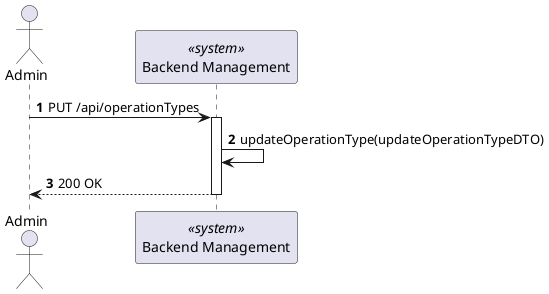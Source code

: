 @startuml

autonumber
actor Admin as "Admin"
participant SYS as "Backend Management" <<system>>

Admin-> SYS : PUT /api/operationTypes
activate SYS

SYS -> SYS : updateOperationType(updateOperationTypeDTO)
Admin <-- SYS : 200 OK
deactivate SYS


@enduml